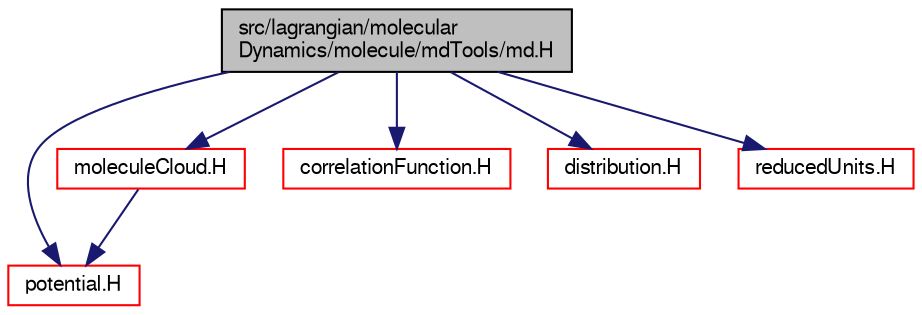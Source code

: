 digraph "src/lagrangian/molecularDynamics/molecule/mdTools/md.H"
{
  bgcolor="transparent";
  edge [fontname="FreeSans",fontsize="10",labelfontname="FreeSans",labelfontsize="10"];
  node [fontname="FreeSans",fontsize="10",shape=record];
  Node0 [label="src/lagrangian/molecular\lDynamics/molecule/mdTools/md.H",height=0.2,width=0.4,color="black", fillcolor="grey75", style="filled", fontcolor="black"];
  Node0 -> Node1 [color="midnightblue",fontsize="10",style="solid",fontname="FreeSans"];
  Node1 [label="potential.H",height=0.2,width=0.4,color="red",URL="$a06584.html"];
  Node0 -> Node266 [color="midnightblue",fontsize="10",style="solid",fontname="FreeSans"];
  Node266 [label="moleculeCloud.H",height=0.2,width=0.4,color="red",URL="$a06452.html"];
  Node266 -> Node1 [color="midnightblue",fontsize="10",style="solid",fontname="FreeSans"];
  Node0 -> Node320 [color="midnightblue",fontsize="10",style="solid",fontname="FreeSans"];
  Node320 [label="correlationFunction.H",height=0.2,width=0.4,color="red",URL="$a06380.html"];
  Node0 -> Node324 [color="midnightblue",fontsize="10",style="solid",fontname="FreeSans"];
  Node324 [label="distribution.H",height=0.2,width=0.4,color="red",URL="$a06392.html"];
  Node0 -> Node326 [color="midnightblue",fontsize="10",style="solid",fontname="FreeSans"];
  Node326 [label="reducedUnits.H",height=0.2,width=0.4,color="red",URL="$a06461.html"];
}
